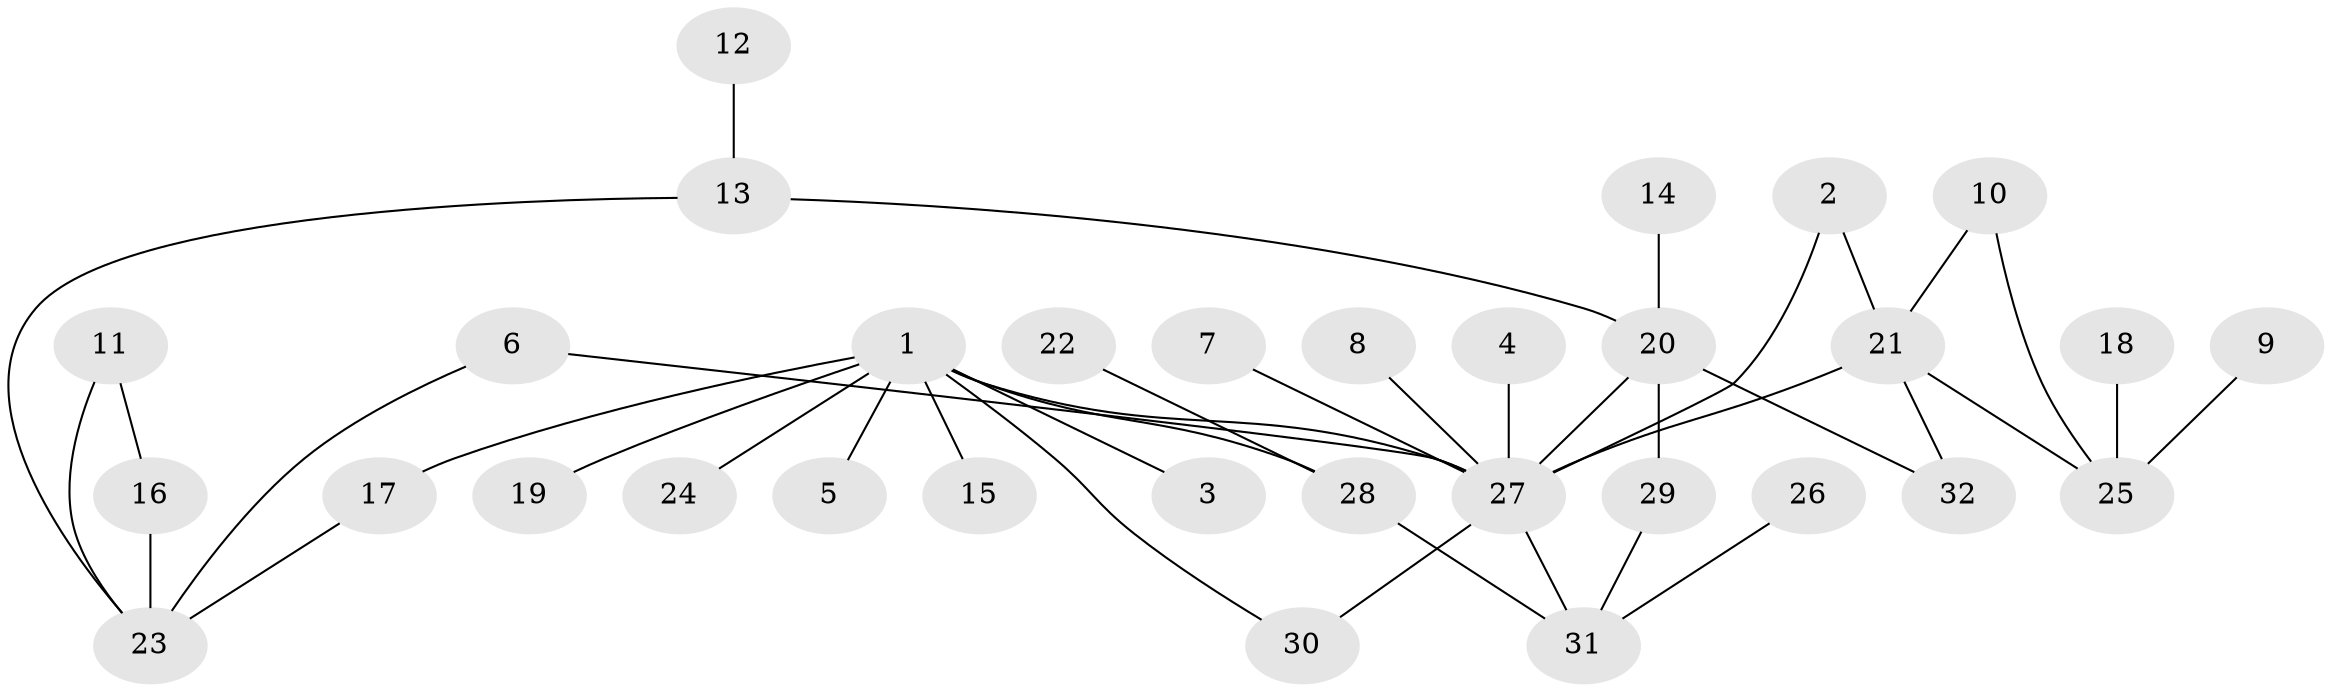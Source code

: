 // original degree distribution, {10: 0.015873015873015872, 1: 0.4444444444444444, 3: 0.12698412698412698, 13: 0.015873015873015872, 2: 0.2698412698412698, 7: 0.015873015873015872, 4: 0.06349206349206349, 5: 0.031746031746031744, 6: 0.015873015873015872}
// Generated by graph-tools (version 1.1) at 2025/25/03/09/25 03:25:57]
// undirected, 32 vertices, 40 edges
graph export_dot {
graph [start="1"]
  node [color=gray90,style=filled];
  1;
  2;
  3;
  4;
  5;
  6;
  7;
  8;
  9;
  10;
  11;
  12;
  13;
  14;
  15;
  16;
  17;
  18;
  19;
  20;
  21;
  22;
  23;
  24;
  25;
  26;
  27;
  28;
  29;
  30;
  31;
  32;
  1 -- 3 [weight=1.0];
  1 -- 5 [weight=1.0];
  1 -- 15 [weight=1.0];
  1 -- 17 [weight=1.0];
  1 -- 19 [weight=1.0];
  1 -- 24 [weight=1.0];
  1 -- 27 [weight=1.0];
  1 -- 28 [weight=1.0];
  1 -- 30 [weight=1.0];
  2 -- 21 [weight=1.0];
  2 -- 27 [weight=1.0];
  4 -- 27 [weight=1.0];
  6 -- 23 [weight=1.0];
  6 -- 27 [weight=1.0];
  7 -- 27 [weight=1.0];
  8 -- 27 [weight=1.0];
  9 -- 25 [weight=1.0];
  10 -- 21 [weight=1.0];
  10 -- 25 [weight=1.0];
  11 -- 16 [weight=1.0];
  11 -- 23 [weight=1.0];
  12 -- 13 [weight=1.0];
  13 -- 20 [weight=1.0];
  13 -- 23 [weight=1.0];
  14 -- 20 [weight=1.0];
  16 -- 23 [weight=1.0];
  17 -- 23 [weight=1.0];
  18 -- 25 [weight=2.0];
  20 -- 27 [weight=1.0];
  20 -- 29 [weight=1.0];
  20 -- 32 [weight=1.0];
  21 -- 25 [weight=1.0];
  21 -- 27 [weight=2.0];
  21 -- 32 [weight=1.0];
  22 -- 28 [weight=1.0];
  26 -- 31 [weight=1.0];
  27 -- 30 [weight=1.0];
  27 -- 31 [weight=1.0];
  28 -- 31 [weight=1.0];
  29 -- 31 [weight=1.0];
}
